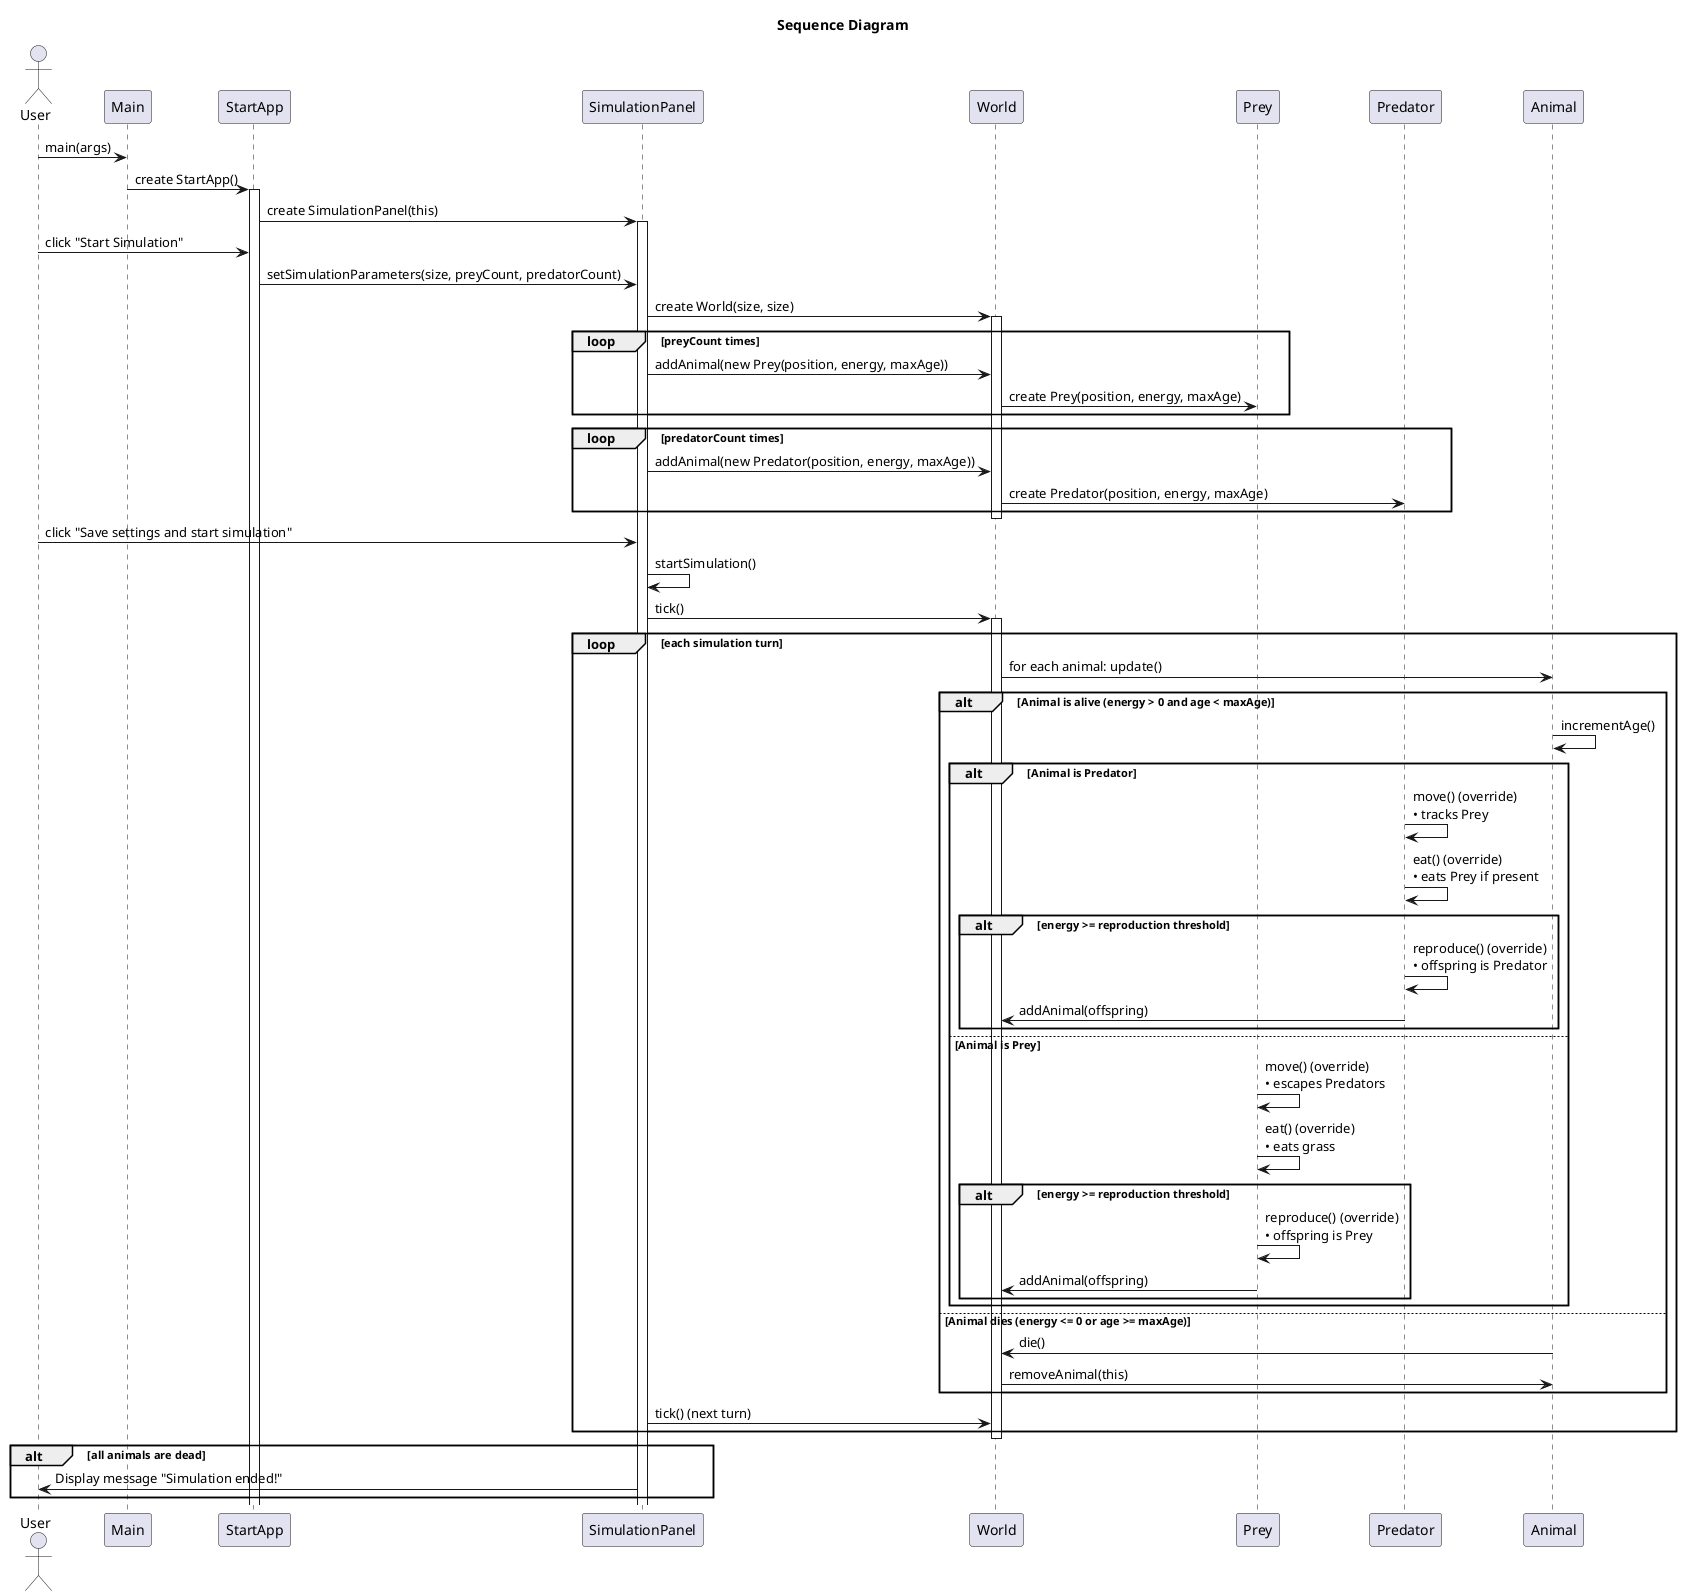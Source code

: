 @startuml
title Sequence Diagram

actor User

User -> Main : main(args)
Main -> StartApp : create StartApp()
activate StartApp

StartApp -> SimulationPanel : create SimulationPanel(this)
activate SimulationPanel

User -> StartApp : click "Start Simulation"

StartApp -> SimulationPanel : setSimulationParameters(size, preyCount, predatorCount)
SimulationPanel -> World : create World(size, size)
activate World

loop preyCount times
    SimulationPanel -> World : addAnimal(new Prey(position, energy, maxAge))
    World -> Prey : create Prey(position, energy, maxAge)
end

loop predatorCount times
    SimulationPanel -> World : addAnimal(new Predator(position, energy, maxAge))
    World -> Predator : create Predator(position, energy, maxAge)
end

deactivate World

User -> SimulationPanel : click "Save settings and start simulation"
SimulationPanel -> SimulationPanel : startSimulation()
SimulationPanel -> World : tick()
activate World

loop each simulation turn
    World -> Animal : for each animal: update()

    alt Animal is alive (energy > 0 and age < maxAge)
        Animal -> Animal : incrementAge()

        alt Animal is Predator
            Predator -> Predator : move() (override)\n• tracks Prey
            Predator -> Predator : eat() (override)\n• eats Prey if present
            alt energy >= reproduction threshold
                Predator -> Predator : reproduce() (override)\n• offspring is Predator
                Predator -> World : addAnimal(offspring)
            end
        else Animal is Prey
            Prey -> Prey : move() (override)\n• escapes Predators
            Prey -> Prey : eat() (override)\n• eats grass
            alt energy >= reproduction threshold
                Prey -> Prey : reproduce() (override)\n• offspring is Prey
                Prey -> World : addAnimal(offspring)
            end
        end

    else Animal dies (energy <= 0 or age >= maxAge)
        Animal -> World : die()
        World -> Animal : removeAnimal(this)
        deactivate Animal
    end

    SimulationPanel -> World : tick() (next turn)
end

deactivate World

alt all animals are dead
    SimulationPanel -> User : Display message "Simulation ended!"
end

@enduml